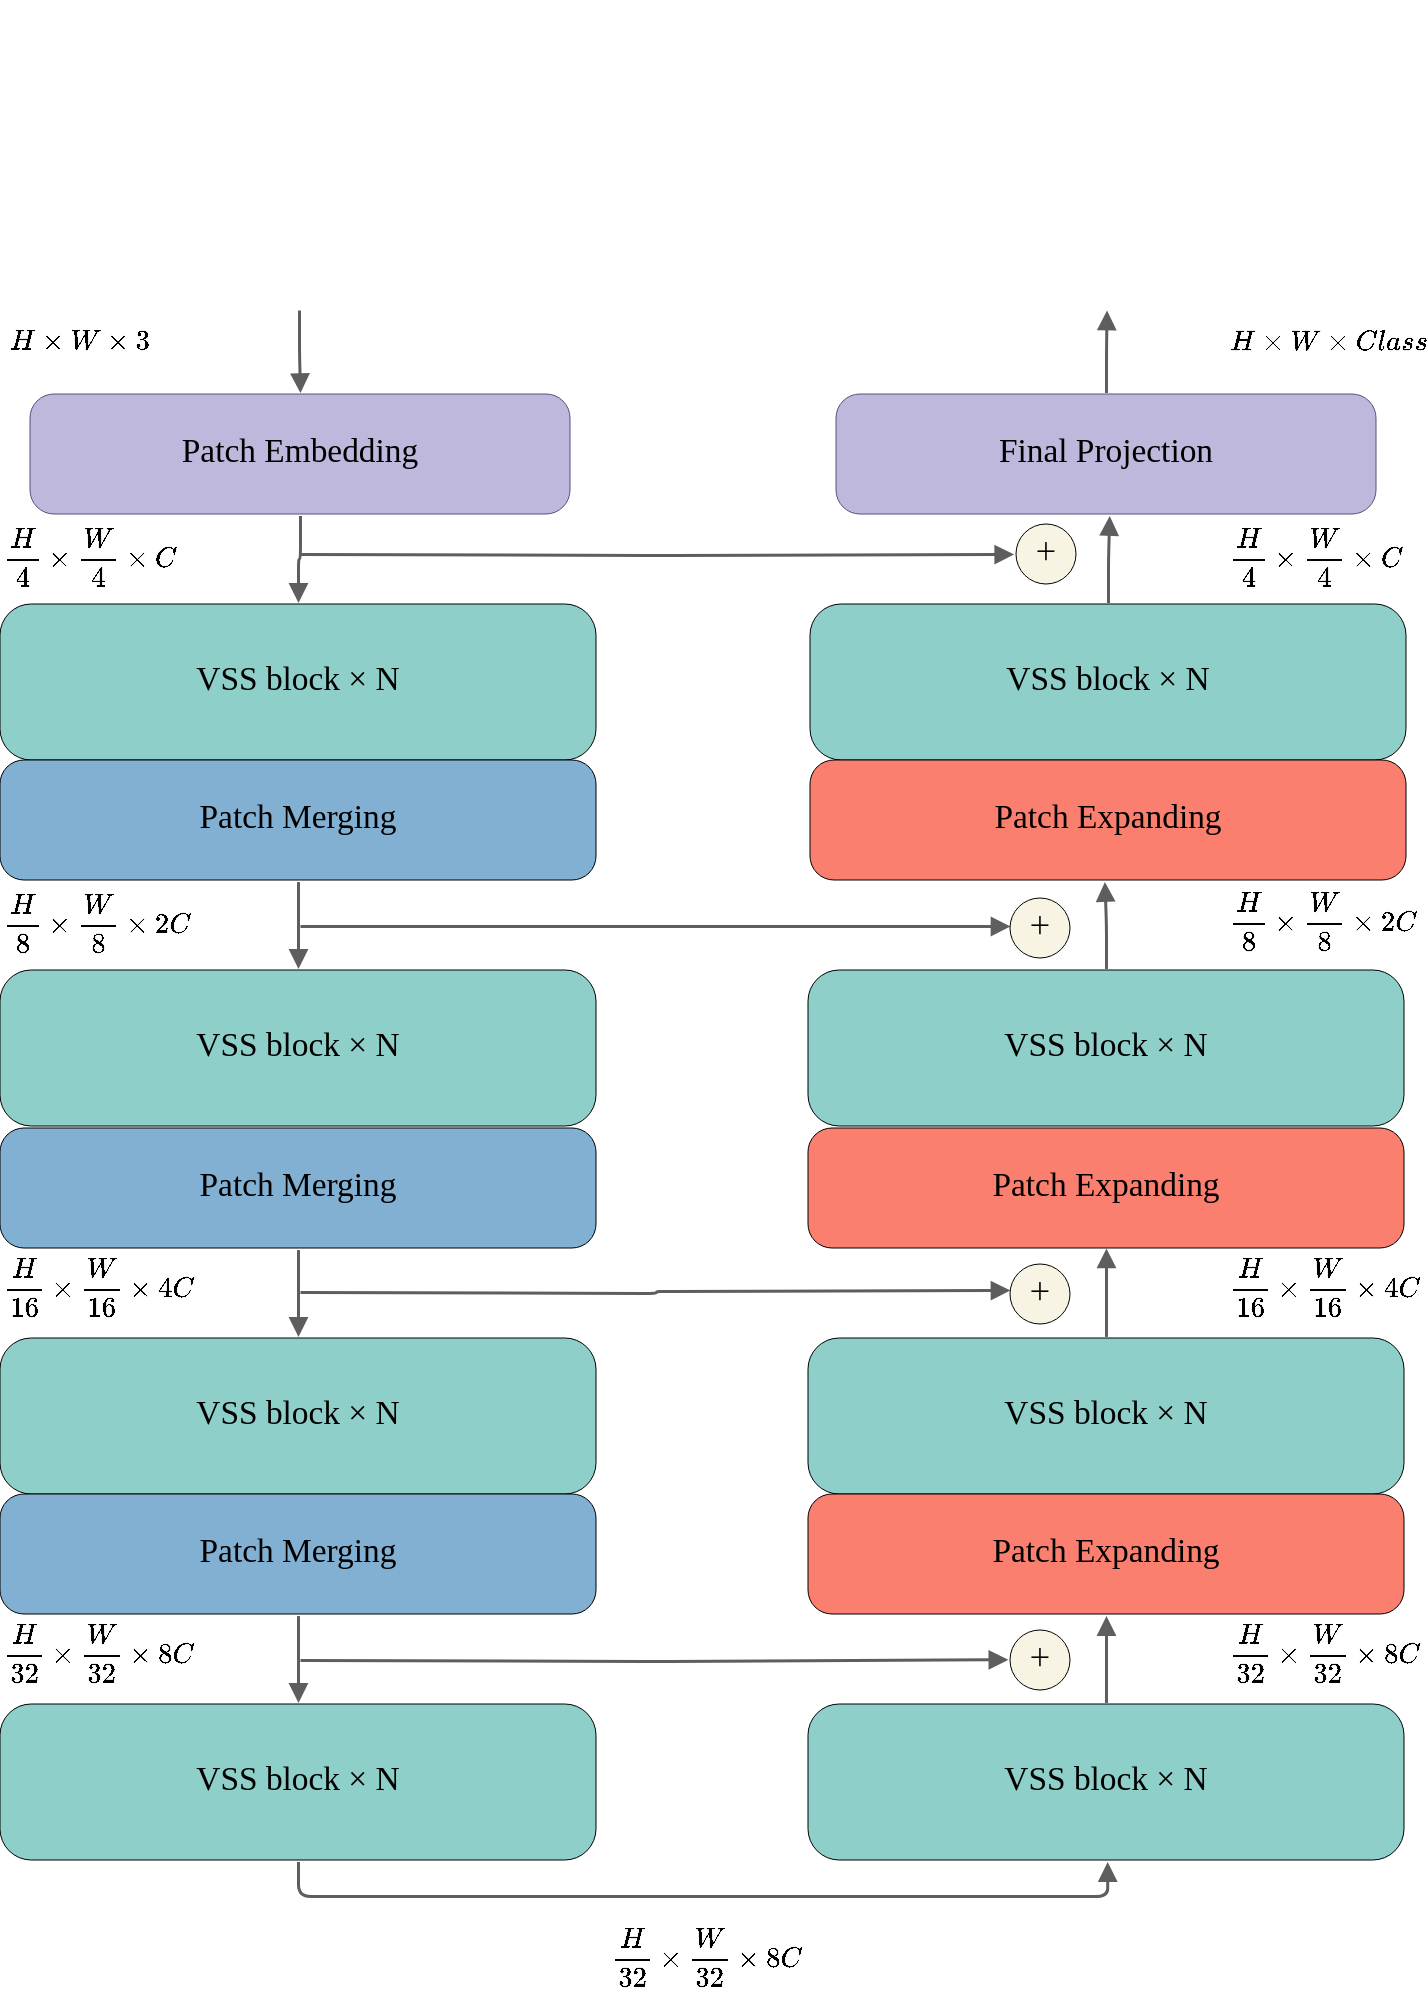 <mxfile version="24.8.3">
  <diagram name="ページ1" id="VxwxGq92BcaWStexI2Qv">
    <mxGraphModel dx="1541" dy="811" grid="1" gridSize="10" guides="1" tooltips="1" connect="1" arrows="1" fold="1" page="1" pageScale="1" pageWidth="827" pageHeight="1169" math="1" shadow="0">
      <root>
        <mxCell id="0" />
        <mxCell id="1" parent="0" />
        <mxCell id="76AwTD7Kbggt1s6agd3S-13" value="`H/4×W/4×C`" style="text;whiteSpace=wrap;" parent="1" vertex="1">
          <mxGeometry x="-783" y="315" width="100" height="40" as="geometry" />
        </mxCell>
        <mxCell id="76AwTD7Kbggt1s6agd3S-14" value="" style="html=1;overflow=block;blockSpacing=1;whiteSpace=wrap;shape=image;fontSize=13;spacing=0;strokeColor=none;strokeOpacity=100;rounded=1;absoluteArcSize=1;arcSize=9;strokeWidth=0;image=https://images.lucid.app/images/2d5d3a36-08fd-4348-8885-d82687055191/content;imageAspect=0;lucidId=N.ggKchK2NEA;" parent="1" vertex="1">
          <mxGeometry x="-305" y="60" width="153" height="153" as="geometry" />
        </mxCell>
        <mxCell id="76AwTD7Kbggt1s6agd3S-15" value="" style="html=1;overflow=block;blockSpacing=1;whiteSpace=wrap;shape=image;fontSize=13;spacing=0;strokeColor=none;strokeOpacity=100;rounded=1;absoluteArcSize=1;arcSize=9;strokeWidth=0;image=https://images.lucid.app/images/afaf71fb-0a42-49de-80a9-f3a099cf9b03/content;imageAspect=0;lucidId=T.gg~dm2wxYN;" parent="1" vertex="1">
          <mxGeometry x="-710" y="60" width="153" height="153" as="geometry" />
        </mxCell>
        <mxCell id="76AwTD7Kbggt1s6agd3S-16" value="&lt;div style=&quot;display: flex; justify-content: center; text-align: center; align-items: baseline; font-size: 0; line-height: 1.25;margin-top: -2px;&quot;&gt;&lt;span&gt;&lt;span style=&quot;font-size:16.7px;font-family: Lucid JP;&quot;&gt;Patch Embedding&lt;/span&gt;&lt;/span&gt;&lt;/div&gt;" style="rounded=1;arcSize=20;whiteSpace=wrap;overflow=block;blockSpacing=1;html=1;fontSize=13;fontFamily=Lucid JP;spacing=0;strokeOpacity=100;fillColor=#BEB8DC;strokeWidth=NaN;strokeColor=#56517e;" parent="1" vertex="1">
          <mxGeometry x="-768" y="255" width="270" height="60" as="geometry" />
        </mxCell>
        <mxCell id="76AwTD7Kbggt1s6agd3S-17" value="" style="html=1;jettySize=18;whiteSpace=wrap;fontSize=13;strokeColor=#5E5E5E;strokeWidth=1.5;rounded=1;arcSize=12;edgeStyle=orthogonalEdgeStyle;startArrow=none;endArrow=block;endFill=1;exitX=0.5;exitY=1;exitPerimeter=0;entryX=0.5;entryY=-0.012;entryPerimeter=0;lucidId=nahgHkyy0pBJ;" parent="1" source="76AwTD7Kbggt1s6agd3S-15" target="76AwTD7Kbggt1s6agd3S-16" edge="1">
          <mxGeometry width="100" height="100" relative="1" as="geometry">
            <Array as="points" />
          </mxGeometry>
        </mxCell>
        <mxCell id="76AwTD7Kbggt1s6agd3S-18" value="&lt;div style=&quot;display: flex; justify-content: center; text-align: center; align-items: baseline; font-size: 0; line-height: 1.25;margin-top: -2px;&quot;&gt;&lt;span&gt;&lt;span style=&quot;font-size:16.7px;font-family: Lucid JP;&quot;&gt;Final Projection&lt;/span&gt;&lt;/span&gt;&lt;/div&gt;" style="rounded=1;arcSize=20;whiteSpace=wrap;overflow=block;blockSpacing=1;html=1;fontSize=13;fontFamily=Lucid JP;spacing=0;strokeOpacity=100;fillColor=#BEB8DC;strokeWidth=NaN;strokeColor=#56517e;" parent="1" vertex="1">
          <mxGeometry x="-365" y="255" width="270" height="60" as="geometry" />
        </mxCell>
        <mxCell id="76AwTD7Kbggt1s6agd3S-19" value="" style="html=1;jettySize=18;whiteSpace=wrap;fontSize=13;strokeColor=#5E5E5E;strokeWidth=1.5;rounded=1;arcSize=12;edgeStyle=orthogonalEdgeStyle;startArrow=none;endArrow=block;endFill=1;exitX=0.5;exitY=-0.012;exitPerimeter=0;entryX=0.492;entryY=1;entryPerimeter=0;lucidId=-bhgzdxVM5lQ;" parent="1" source="76AwTD7Kbggt1s6agd3S-18" target="76AwTD7Kbggt1s6agd3S-14" edge="1">
          <mxGeometry width="100" height="100" relative="1" as="geometry">
            <Array as="points" />
          </mxGeometry>
        </mxCell>
        <mxCell id="76AwTD7Kbggt1s6agd3S-20" value="&lt;div style=&quot;display: flex; justify-content: center; text-align: center; align-items: baseline; font-size: 0; line-height: 1.25;margin-top: -2px;&quot;&gt;&lt;span&gt;&lt;span style=&quot;font-size:16.7px;font-family: Lucid JP;&quot;&gt;VSS block × N&lt;/span&gt;&lt;/span&gt;&lt;/div&gt;" style="rounded=1;arcSize=20;whiteSpace=wrap;overflow=block;blockSpacing=1;html=1;fontSize=13;fontFamily=Lucid JP;spacing=0;strokeOpacity=100;fillOpacity=100;fillColor=#8ECFC9;strokeWidth=NaN;" parent="1" vertex="1">
          <mxGeometry x="-783" y="360" width="298" height="78" as="geometry" />
        </mxCell>
        <mxCell id="76AwTD7Kbggt1s6agd3S-21" value="" style="html=1;jettySize=18;whiteSpace=wrap;fontSize=13;strokeColor=#5E5E5E;strokeWidth=1.5;rounded=1;arcSize=12;edgeStyle=orthogonalEdgeStyle;startArrow=none;endArrow=block;endFill=1;exitX=0.5;exitY=1.013;exitPerimeter=0;entryX=0.5;entryY=-0.01;entryPerimeter=0;lucidId=UchgYM-1YqtF;" parent="1" source="76AwTD7Kbggt1s6agd3S-16" target="76AwTD7Kbggt1s6agd3S-20" edge="1">
          <mxGeometry width="100" height="100" relative="1" as="geometry">
            <Array as="points" />
          </mxGeometry>
        </mxCell>
        <mxCell id="76AwTD7Kbggt1s6agd3S-22" value="&lt;div style=&quot;display: flex; justify-content: center; text-align: center; align-items: baseline; font-size: 0; line-height: 1.25;margin-top: -2px;&quot;&gt;&lt;span&gt;&lt;span style=&quot;font-size:16.7px;font-family: Lucid JP;&quot;&gt;VSS block × N&lt;/span&gt;&lt;/span&gt;&lt;/div&gt;" style="rounded=1;arcSize=20;whiteSpace=wrap;overflow=block;blockSpacing=1;html=1;fontSize=13;fontFamily=Lucid JP;spacing=0;strokeOpacity=100;fillOpacity=100;fillColor=#8ECFC9;strokeWidth=NaN;" parent="1" vertex="1">
          <mxGeometry x="-378" y="360" width="298" height="78" as="geometry" />
        </mxCell>
        <mxCell id="76AwTD7Kbggt1s6agd3S-23" value="" style="html=1;jettySize=18;whiteSpace=wrap;fontSize=13;strokeColor=#5E5E5E;strokeWidth=1.5;rounded=1;arcSize=12;edgeStyle=orthogonalEdgeStyle;startArrow=none;endArrow=block;endFill=1;exitX=0.5;exitY=-0.01;exitPerimeter=0;entryX=0.506;entryY=1.013;entryPerimeter=0;lucidId=Hdhg1vgHNAlw;" parent="1" source="76AwTD7Kbggt1s6agd3S-22" target="76AwTD7Kbggt1s6agd3S-18" edge="1">
          <mxGeometry width="100" height="100" relative="1" as="geometry">
            <Array as="points" />
          </mxGeometry>
        </mxCell>
        <mxCell id="76AwTD7Kbggt1s6agd3S-24" value="" style="html=1;jettySize=18;whiteSpace=wrap;fontSize=13;strokeColor=#5E5E5E;strokeWidth=1.5;rounded=1;arcSize=12;edgeStyle=orthogonalEdgeStyle;startArrow=none;endArrow=block;endFill=1;entryX=-0.038;entryY=0.5;entryPerimeter=0;lucidId=SehgvGbxxLhp;" parent="1" target="76AwTD7Kbggt1s6agd3S-25" edge="1">
          <mxGeometry width="100" height="100" relative="1" as="geometry">
            <Array as="points" />
            <mxPoint x="-633" y="335" as="sourcePoint" />
          </mxGeometry>
        </mxCell>
        <mxCell id="76AwTD7Kbggt1s6agd3S-25" value="＋" style="html=1;overflow=block;blockSpacing=1;whiteSpace=wrap;ellipse;fontSize=11.7;fontFamily=Lucid JP;fontColor=default;spacing=3.8;strokeColor=#000000;fillOpacity=100;rounded=1;absoluteArcSize=1;arcSize=9;fillColor=#f7f4e4;strokeWidth=NaN;lucidId=2hhgesyZ3aDY;" parent="1" vertex="1">
          <mxGeometry x="-275" y="320" width="30" height="30" as="geometry" />
        </mxCell>
        <mxCell id="76AwTD7Kbggt1s6agd3S-26" value="&lt;div style=&quot;display: flex; justify-content: center; text-align: center; align-items: baseline; font-size: 0; line-height: 1.25;margin-top: -2px;&quot;&gt;&lt;span&gt;&lt;span style=&quot;font-size:16.7px;font-family: Lucid JP;&quot;&gt;Patch Merging&lt;/span&gt;&lt;/span&gt;&lt;/div&gt;" style="rounded=1;arcSize=20;whiteSpace=wrap;overflow=block;blockSpacing=1;html=1;fontSize=13;fontFamily=Lucid JP;spacing=0;strokeOpacity=100;fillOpacity=100;fillColor=#82B0D2;strokeWidth=NaN;" parent="1" vertex="1">
          <mxGeometry x="-783" y="438" width="298" height="60" as="geometry" />
        </mxCell>
        <mxCell id="76AwTD7Kbggt1s6agd3S-27" value="&lt;div style=&quot;display: flex; justify-content: center; text-align: center; align-items: baseline; font-size: 0; line-height: 1.25;margin-top: -2px;&quot;&gt;&lt;span&gt;&lt;span style=&quot;font-size:16.7px;font-family: Lucid JP;&quot;&gt;VSS block × N&lt;/span&gt;&lt;/span&gt;&lt;/div&gt;" style="rounded=1;arcSize=20;whiteSpace=wrap;overflow=block;blockSpacing=1;html=1;fontSize=13;fontFamily=Lucid JP;spacing=0;strokeOpacity=100;fillOpacity=100;fillColor=#8ECFC9;strokeWidth=NaN;" parent="1" vertex="1">
          <mxGeometry x="-783" y="543" width="298" height="78" as="geometry" />
        </mxCell>
        <mxCell id="76AwTD7Kbggt1s6agd3S-28" value="&lt;div style=&quot;display: flex; justify-content: center; text-align: center; align-items: baseline; font-size: 0; line-height: 1.25;margin-top: -2px;&quot;&gt;&lt;span&gt;&lt;span style=&quot;font-size:16.7px;font-family: Lucid JP;&quot;&gt;Patch Merging&lt;/span&gt;&lt;/span&gt;&lt;/div&gt;" style="rounded=1;arcSize=20;whiteSpace=wrap;overflow=block;blockSpacing=1;html=1;fontSize=13;fontFamily=Lucid JP;spacing=0;strokeOpacity=100;fillOpacity=100;fillColor=#82B0D2;strokeWidth=NaN;" parent="1" vertex="1">
          <mxGeometry x="-783" y="622" width="298" height="60" as="geometry" />
        </mxCell>
        <mxCell id="76AwTD7Kbggt1s6agd3S-29" value="" style="html=1;jettySize=18;whiteSpace=wrap;fontSize=13;strokeColor=#5E5E5E;strokeWidth=1.5;rounded=1;arcSize=12;edgeStyle=orthogonalEdgeStyle;startArrow=none;endArrow=block;endFill=1;exitX=0.5;exitY=1.013;exitPerimeter=0;entryX=0.5;entryY=-0.01;entryPerimeter=0;lucidId=FlhgzGA9~p1L;" parent="1" source="76AwTD7Kbggt1s6agd3S-26" target="76AwTD7Kbggt1s6agd3S-27" edge="1">
          <mxGeometry width="100" height="100" relative="1" as="geometry">
            <Array as="points" />
          </mxGeometry>
        </mxCell>
        <mxCell id="76AwTD7Kbggt1s6agd3S-30" value="&lt;div style=&quot;display: flex; justify-content: center; text-align: center; align-items: baseline; font-size: 0; line-height: 1.25;margin-top: -2px;&quot;&gt;&lt;span&gt;&lt;span style=&quot;font-size:16.7px;font-family: Lucid JP;&quot;&gt;Patch Expanding&lt;/span&gt;&lt;/span&gt;&lt;/div&gt;" style="rounded=1;arcSize=20;whiteSpace=wrap;overflow=block;blockSpacing=1;html=1;fontSize=13;fontFamily=Lucid JP;spacing=0;strokeOpacity=100;fillOpacity=100;fillColor=#FA7F6F;strokeWidth=NaN;" parent="1" vertex="1">
          <mxGeometry x="-378" y="438" width="298" height="60" as="geometry" />
        </mxCell>
        <mxCell id="76AwTD7Kbggt1s6agd3S-31" value="&lt;div style=&quot;display: flex; justify-content: center; text-align: center; align-items: baseline; font-size: 0; line-height: 1.25;margin-top: -2px;&quot;&gt;&lt;span&gt;&lt;span style=&quot;font-size:16.7px;font-family: Lucid JP;&quot;&gt;VSS block × N&lt;/span&gt;&lt;/span&gt;&lt;/div&gt;" style="rounded=1;arcSize=20;whiteSpace=wrap;overflow=block;blockSpacing=1;html=1;fontSize=13;fontFamily=Lucid JP;spacing=0;strokeOpacity=100;fillOpacity=100;fillColor=#8ECFC9;strokeWidth=NaN;" parent="1" vertex="1">
          <mxGeometry x="-379" y="543" width="298" height="78" as="geometry" />
        </mxCell>
        <mxCell id="76AwTD7Kbggt1s6agd3S-32" value="&lt;div style=&quot;display: flex; justify-content: center; text-align: center; align-items: baseline; font-size: 0; line-height: 1.25;margin-top: -2px;&quot;&gt;&lt;span&gt;&lt;span style=&quot;font-size:16.7px;font-family: Lucid JP;&quot;&gt;Patch Expanding&lt;/span&gt;&lt;/span&gt;&lt;/div&gt;" style="rounded=1;arcSize=20;whiteSpace=wrap;overflow=block;blockSpacing=1;html=1;fontSize=13;fontFamily=Lucid JP;spacing=0;strokeOpacity=100;fillOpacity=100;fillColor=#FA7F6F;strokeWidth=NaN;" parent="1" vertex="1">
          <mxGeometry x="-379" y="622" width="298" height="60" as="geometry" />
        </mxCell>
        <mxCell id="76AwTD7Kbggt1s6agd3S-33" value="" style="html=1;jettySize=18;whiteSpace=wrap;fontSize=13;strokeColor=#5E5E5E;strokeWidth=1.5;rounded=1;arcSize=12;edgeStyle=orthogonalEdgeStyle;startArrow=none;endArrow=block;endFill=1;exitX=0.5;exitY=-0.01;exitPerimeter=0;entryX=0.494;entryY=1.013;entryPerimeter=0;lucidId=wmhgHij20z1h;" parent="1" source="76AwTD7Kbggt1s6agd3S-31" target="76AwTD7Kbggt1s6agd3S-30" edge="1">
          <mxGeometry width="100" height="100" relative="1" as="geometry">
            <Array as="points" />
          </mxGeometry>
        </mxCell>
        <mxCell id="76AwTD7Kbggt1s6agd3S-34" value="" style="html=1;jettySize=18;whiteSpace=wrap;fontSize=13;strokeColor=#5E5E5E;strokeWidth=1.5;rounded=1;arcSize=12;edgeStyle=orthogonalEdgeStyle;startArrow=none;endArrow=block;endFill=1;lucidId=CmhgIMN-jfU7;" parent="1" edge="1">
          <mxGeometry width="100" height="100" relative="1" as="geometry">
            <Array as="points" />
            <mxPoint x="-633" y="521" as="sourcePoint" />
            <mxPoint x="-278" y="521" as="targetPoint" />
          </mxGeometry>
        </mxCell>
        <mxCell id="76AwTD7Kbggt1s6agd3S-35" value="＋" style="html=1;overflow=block;blockSpacing=1;whiteSpace=wrap;ellipse;fontSize=11.7;fontFamily=Lucid JP;fontColor=default;spacing=3.8;strokeColor=#000000;fillOpacity=100;rounded=1;absoluteArcSize=1;arcSize=9;fillColor=#f7f4e4;strokeWidth=NaN;lucidId=KmhgoZAhQqJv;" parent="1" vertex="1">
          <mxGeometry x="-278" y="507" width="30" height="30" as="geometry" />
        </mxCell>
        <mxCell id="76AwTD7Kbggt1s6agd3S-36" value="&lt;div style=&quot;display: flex; justify-content: center; text-align: center; align-items: baseline; font-size: 0; line-height: 1.25;margin-top: -2px;&quot;&gt;&lt;span&gt;&lt;span style=&quot;font-size:16.7px;font-family: Lucid JP;&quot;&gt;VSS block × N&lt;/span&gt;&lt;/span&gt;&lt;/div&gt;" style="rounded=1;arcSize=20;whiteSpace=wrap;overflow=block;blockSpacing=1;html=1;fontSize=13;fontFamily=Lucid JP;spacing=0;strokeOpacity=100;fillOpacity=100;fillColor=#8ECFC9;strokeWidth=NaN;" parent="1" vertex="1">
          <mxGeometry x="-783" y="727" width="298" height="78" as="geometry" />
        </mxCell>
        <mxCell id="76AwTD7Kbggt1s6agd3S-37" value="&lt;div style=&quot;display: flex; justify-content: center; text-align: center; align-items: baseline; font-size: 0; line-height: 1.25;margin-top: -2px;&quot;&gt;&lt;span&gt;&lt;span style=&quot;font-size:16.7px;font-family: Lucid JP;&quot;&gt;Patch Merging&lt;/span&gt;&lt;/span&gt;&lt;/div&gt;" style="rounded=1;arcSize=20;whiteSpace=wrap;overflow=block;blockSpacing=1;html=1;fontSize=13;fontFamily=Lucid JP;spacing=0;strokeOpacity=100;fillOpacity=100;fillColor=#82B0D2;strokeWidth=NaN;" parent="1" vertex="1">
          <mxGeometry x="-783" y="805" width="298" height="60" as="geometry" />
        </mxCell>
        <mxCell id="76AwTD7Kbggt1s6agd3S-38" value="" style="html=1;jettySize=18;whiteSpace=wrap;fontSize=13;strokeColor=#5E5E5E;strokeWidth=1.5;rounded=1;arcSize=12;edgeStyle=orthogonalEdgeStyle;startArrow=none;endArrow=block;endFill=1;exitX=0.5;exitY=1.013;exitPerimeter=0;entryX=0.5;entryY=-0.01;entryPerimeter=0;lucidId=YwhgP0tZhPT9;" parent="1" source="76AwTD7Kbggt1s6agd3S-28" target="76AwTD7Kbggt1s6agd3S-36" edge="1">
          <mxGeometry width="100" height="100" relative="1" as="geometry">
            <Array as="points" />
          </mxGeometry>
        </mxCell>
        <mxCell id="76AwTD7Kbggt1s6agd3S-39" value="&lt;div style=&quot;display: flex; justify-content: center; text-align: center; align-items: baseline; font-size: 0; line-height: 1.25;margin-top: -2px;&quot;&gt;&lt;span&gt;&lt;span style=&quot;font-size:16.7px;font-family: Lucid JP;&quot;&gt;VSS block × N&lt;/span&gt;&lt;/span&gt;&lt;/div&gt;" style="rounded=1;arcSize=20;whiteSpace=wrap;overflow=block;blockSpacing=1;html=1;fontSize=13;fontFamily=Lucid JP;spacing=0;strokeOpacity=100;fillOpacity=100;fillColor=#8ECFC9;strokeWidth=NaN;" parent="1" vertex="1">
          <mxGeometry x="-379" y="727" width="298" height="78" as="geometry" />
        </mxCell>
        <mxCell id="76AwTD7Kbggt1s6agd3S-40" value="&lt;div style=&quot;display: flex; justify-content: center; text-align: center; align-items: baseline; font-size: 0; line-height: 1.25;margin-top: -2px;&quot;&gt;&lt;span&gt;&lt;span style=&quot;font-size:16.7px;font-family: Lucid JP;&quot;&gt;Patch Expanding&lt;/span&gt;&lt;/span&gt;&lt;/div&gt;" style="rounded=1;arcSize=20;whiteSpace=wrap;overflow=block;blockSpacing=1;html=1;fontSize=13;fontFamily=Lucid JP;spacing=0;strokeOpacity=100;fillOpacity=100;fillColor=#FA7F6F;strokeWidth=NaN;" parent="1" vertex="1">
          <mxGeometry x="-379" y="805" width="298" height="60" as="geometry" />
        </mxCell>
        <mxCell id="76AwTD7Kbggt1s6agd3S-41" value="" style="html=1;jettySize=18;whiteSpace=wrap;fontSize=13;strokeColor=#5E5E5E;strokeWidth=1.5;rounded=1;arcSize=12;edgeStyle=orthogonalEdgeStyle;startArrow=none;endArrow=block;endFill=1;exitX=0.5;exitY=-0.01;exitPerimeter=0;lucidId=Ywhg.e53PNYG;" parent="1" source="76AwTD7Kbggt1s6agd3S-39" edge="1">
          <mxGeometry width="100" height="100" relative="1" as="geometry">
            <Array as="points" />
            <mxPoint x="-230" y="682" as="targetPoint" />
          </mxGeometry>
        </mxCell>
        <mxCell id="76AwTD7Kbggt1s6agd3S-42" value="" style="html=1;jettySize=18;whiteSpace=wrap;fontSize=13;strokeColor=#5E5E5E;strokeWidth=1.5;rounded=1;arcSize=12;edgeStyle=orthogonalEdgeStyle;startArrow=none;endArrow=block;endFill=1;lucidId=YwhgwHIvnnBW;" parent="1" edge="1">
          <mxGeometry width="100" height="100" relative="1" as="geometry">
            <Array as="points" />
            <mxPoint x="-633" y="704" as="sourcePoint" />
            <mxPoint x="-278" y="703" as="targetPoint" />
          </mxGeometry>
        </mxCell>
        <mxCell id="76AwTD7Kbggt1s6agd3S-43" value="＋" style="html=1;overflow=block;blockSpacing=1;whiteSpace=wrap;ellipse;fontSize=11.7;fontFamily=Lucid JP;fontColor=default;spacing=3.8;strokeColor=#000000;fillOpacity=100;rounded=1;absoluteArcSize=1;arcSize=9;fillColor=#f7f4e4;strokeWidth=NaN;lucidId=Ywhgq5fabaE8;" parent="1" vertex="1">
          <mxGeometry x="-278" y="690" width="30" height="30" as="geometry" />
        </mxCell>
        <mxCell id="76AwTD7Kbggt1s6agd3S-44" value="&lt;div style=&quot;display: flex; justify-content: center; text-align: center; align-items: baseline; font-size: 0; line-height: 1.25;margin-top: -2px;&quot;&gt;&lt;span&gt;&lt;span style=&quot;font-size:16.7px;font-family: Lucid JP;&quot;&gt;VSS block × N&lt;/span&gt;&lt;/span&gt;&lt;/div&gt;" style="rounded=1;arcSize=20;whiteSpace=wrap;overflow=block;blockSpacing=1;html=1;fontSize=13;fontFamily=Lucid JP;spacing=0;strokeOpacity=100;fillOpacity=100;fillColor=#8ECFC9;strokeWidth=NaN;" parent="1" vertex="1">
          <mxGeometry x="-783" y="910" width="298" height="78" as="geometry" />
        </mxCell>
        <mxCell id="76AwTD7Kbggt1s6agd3S-45" value="&lt;div style=&quot;display: flex; justify-content: center; text-align: center; align-items: baseline; font-size: 0; line-height: 1.25;margin-top: -2px;&quot;&gt;&lt;span&gt;&lt;span style=&quot;font-size:16.7px;font-family: Lucid JP;&quot;&gt;VSS block × N&lt;/span&gt;&lt;/span&gt;&lt;/div&gt;" style="rounded=1;arcSize=20;whiteSpace=wrap;overflow=block;blockSpacing=1;html=1;fontSize=13;fontFamily=Lucid JP;spacing=0;strokeOpacity=100;fillOpacity=100;fillColor=#8ECFC9;strokeWidth=NaN;" parent="1" vertex="1">
          <mxGeometry x="-379" y="910" width="298" height="78" as="geometry" />
        </mxCell>
        <mxCell id="76AwTD7Kbggt1s6agd3S-46" value="" style="html=1;jettySize=18;whiteSpace=wrap;fontSize=13;strokeColor=#5E5E5E;strokeWidth=1.5;rounded=1;arcSize=12;edgeStyle=orthogonalEdgeStyle;startArrow=none;endArrow=block;endFill=1;exitX=0.5;exitY=1.013;exitPerimeter=0;entryX=0.5;entryY=-0.01;entryPerimeter=0;lucidId=~xhgis4hpFYr;" parent="1" source="76AwTD7Kbggt1s6agd3S-37" target="76AwTD7Kbggt1s6agd3S-44" edge="1">
          <mxGeometry width="100" height="100" relative="1" as="geometry">
            <Array as="points" />
          </mxGeometry>
        </mxCell>
        <mxCell id="76AwTD7Kbggt1s6agd3S-47" value="" style="html=1;jettySize=18;whiteSpace=wrap;fontSize=13;strokeColor=#5E5E5E;strokeWidth=1.5;rounded=1;arcSize=12;edgeStyle=orthogonalEdgeStyle;startArrow=none;endArrow=block;endFill=1;exitX=0.5;exitY=-0.01;exitPerimeter=0;entryX=0.5;entryY=1.013;entryPerimeter=0;lucidId=cyhgQEjyUG85;" parent="1" source="76AwTD7Kbggt1s6agd3S-45" target="76AwTD7Kbggt1s6agd3S-40" edge="1">
          <mxGeometry width="100" height="100" relative="1" as="geometry">
            <Array as="points" />
          </mxGeometry>
        </mxCell>
        <mxCell id="76AwTD7Kbggt1s6agd3S-48" value="" style="html=1;jettySize=18;whiteSpace=wrap;fontSize=13;strokeColor=#5E5E5E;strokeWidth=1.5;rounded=1;arcSize=12;edgeStyle=orthogonalEdgeStyle;startArrow=none;endArrow=block;endFill=1;entryX=-0.036;entryY=0.488;entryPerimeter=0;lucidId=iyhgjT5hW6yP;" parent="1" target="76AwTD7Kbggt1s6agd3S-49" edge="1">
          <mxGeometry width="100" height="100" relative="1" as="geometry">
            <Array as="points" />
            <mxPoint x="-633" y="888" as="sourcePoint" />
          </mxGeometry>
        </mxCell>
        <mxCell id="76AwTD7Kbggt1s6agd3S-49" value="＋" style="html=1;overflow=block;blockSpacing=1;whiteSpace=wrap;ellipse;fontSize=11.7;fontFamily=Lucid JP;fontColor=default;spacing=3.8;strokeColor=#000000;fillOpacity=100;rounded=1;absoluteArcSize=1;arcSize=9;fillColor=#f7f4e4;strokeWidth=NaN;lucidId=iyhgC7_cI9hM;" parent="1" vertex="1">
          <mxGeometry x="-278" y="873" width="30" height="30" as="geometry" />
        </mxCell>
        <mxCell id="76AwTD7Kbggt1s6agd3S-50" value="" style="html=1;jettySize=18;whiteSpace=wrap;fontSize=13;strokeColor=#5E5E5E;strokeWidth=1.5;rounded=1;arcSize=12;edgeStyle=orthogonalEdgeStyle;startArrow=none;endArrow=block;endFill=1;exitX=0.5;exitY=1.01;exitPerimeter=0;entryX=0.502;entryY=1.01;entryPerimeter=0;lucidId=EyhgQmVNcDD9;" parent="1" source="76AwTD7Kbggt1s6agd3S-44" target="76AwTD7Kbggt1s6agd3S-45" edge="1">
          <mxGeometry width="100" height="100" relative="1" as="geometry">
            <Array as="points" />
          </mxGeometry>
        </mxCell>
        <mxCell id="76AwTD7Kbggt1s6agd3S-51" value="" style="html=1;overflow=block;blockSpacing=1;whiteSpace=wrap;fontSize=30;fontFamily=Lucid JP;fontStyle=1;spacing=0;strokeColor=#FFFFFF;strokeOpacity=100;rounded=1;absoluteArcSize=1;arcSize=9;strokeWidth=2.3;fillColor=none;lucidId=GChg.vjdVNL5;" parent="1" vertex="1">
          <mxGeometry x="-534" y="60" width="210" height="60" as="geometry" />
        </mxCell>
        <mxCell id="76AwTD7Kbggt1s6agd3S-52" value="`H/4×W/4×C`" style="text;whiteSpace=wrap;" parent="1" vertex="1">
          <mxGeometry x="-170" y="315" width="100" height="40" as="geometry" />
        </mxCell>
        <mxCell id="76AwTD7Kbggt1s6agd3S-53" value="`H/8×W/8×2C`" style="text;whiteSpace=wrap;" parent="1" vertex="1">
          <mxGeometry x="-783" y="498" width="100" height="40" as="geometry" />
        </mxCell>
        <mxCell id="76AwTD7Kbggt1s6agd3S-54" value="`H/8×W/8×2C`" style="text;whiteSpace=wrap;" parent="1" vertex="1">
          <mxGeometry x="-170" y="497" width="100" height="40" as="geometry" />
        </mxCell>
        <mxCell id="76AwTD7Kbggt1s6agd3S-55" value="`H/16×W/16×4C`" style="text;whiteSpace=wrap;" parent="1" vertex="1">
          <mxGeometry x="-783" y="680" width="100" height="40" as="geometry" />
        </mxCell>
        <mxCell id="76AwTD7Kbggt1s6agd3S-56" value="`H/16×W/16×4C`" style="text;whiteSpace=wrap;" parent="1" vertex="1">
          <mxGeometry x="-170" y="680" width="100" height="40" as="geometry" />
        </mxCell>
        <mxCell id="76AwTD7Kbggt1s6agd3S-57" value="`H/32×W/32×8C`" style="text;whiteSpace=wrap;" parent="1" vertex="1">
          <mxGeometry x="-783" y="863" width="100" height="40" as="geometry" />
        </mxCell>
        <mxCell id="76AwTD7Kbggt1s6agd3S-58" value="`H/32×W/32×8C`" style="text;whiteSpace=wrap;" parent="1" vertex="1">
          <mxGeometry x="-170" y="863" width="100" height="40" as="geometry" />
        </mxCell>
        <mxCell id="76AwTD7Kbggt1s6agd3S-59" value="`H/32×W/32×8C`" style="text;whiteSpace=wrap;" parent="1" vertex="1">
          <mxGeometry x="-479" y="1015" width="100" height="40" as="geometry" />
        </mxCell>
        <mxCell id="76AwTD7Kbggt1s6agd3S-64" value="`H×W×3`" style="text;whiteSpace=wrap;" parent="1" vertex="1">
          <mxGeometry x="-780" y="215" width="100" height="40" as="geometry" />
        </mxCell>
        <mxCell id="76AwTD7Kbggt1s6agd3S-65" value="`H×W×Class`" style="text;whiteSpace=wrap;" parent="1" vertex="1">
          <mxGeometry x="-170" y="215" width="100" height="40" as="geometry" />
        </mxCell>
      </root>
    </mxGraphModel>
  </diagram>
</mxfile>

